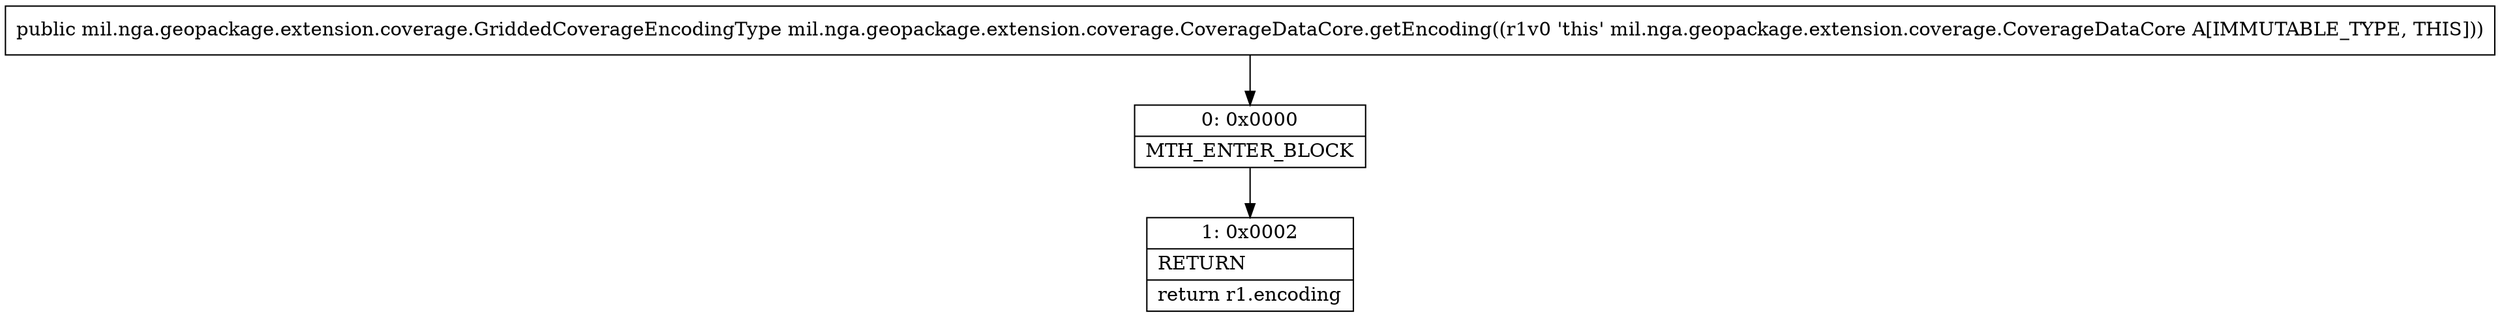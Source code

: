 digraph "CFG formil.nga.geopackage.extension.coverage.CoverageDataCore.getEncoding()Lmil\/nga\/geopackage\/extension\/coverage\/GriddedCoverageEncodingType;" {
Node_0 [shape=record,label="{0\:\ 0x0000|MTH_ENTER_BLOCK\l}"];
Node_1 [shape=record,label="{1\:\ 0x0002|RETURN\l|return r1.encoding\l}"];
MethodNode[shape=record,label="{public mil.nga.geopackage.extension.coverage.GriddedCoverageEncodingType mil.nga.geopackage.extension.coverage.CoverageDataCore.getEncoding((r1v0 'this' mil.nga.geopackage.extension.coverage.CoverageDataCore A[IMMUTABLE_TYPE, THIS])) }"];
MethodNode -> Node_0;
Node_0 -> Node_1;
}

